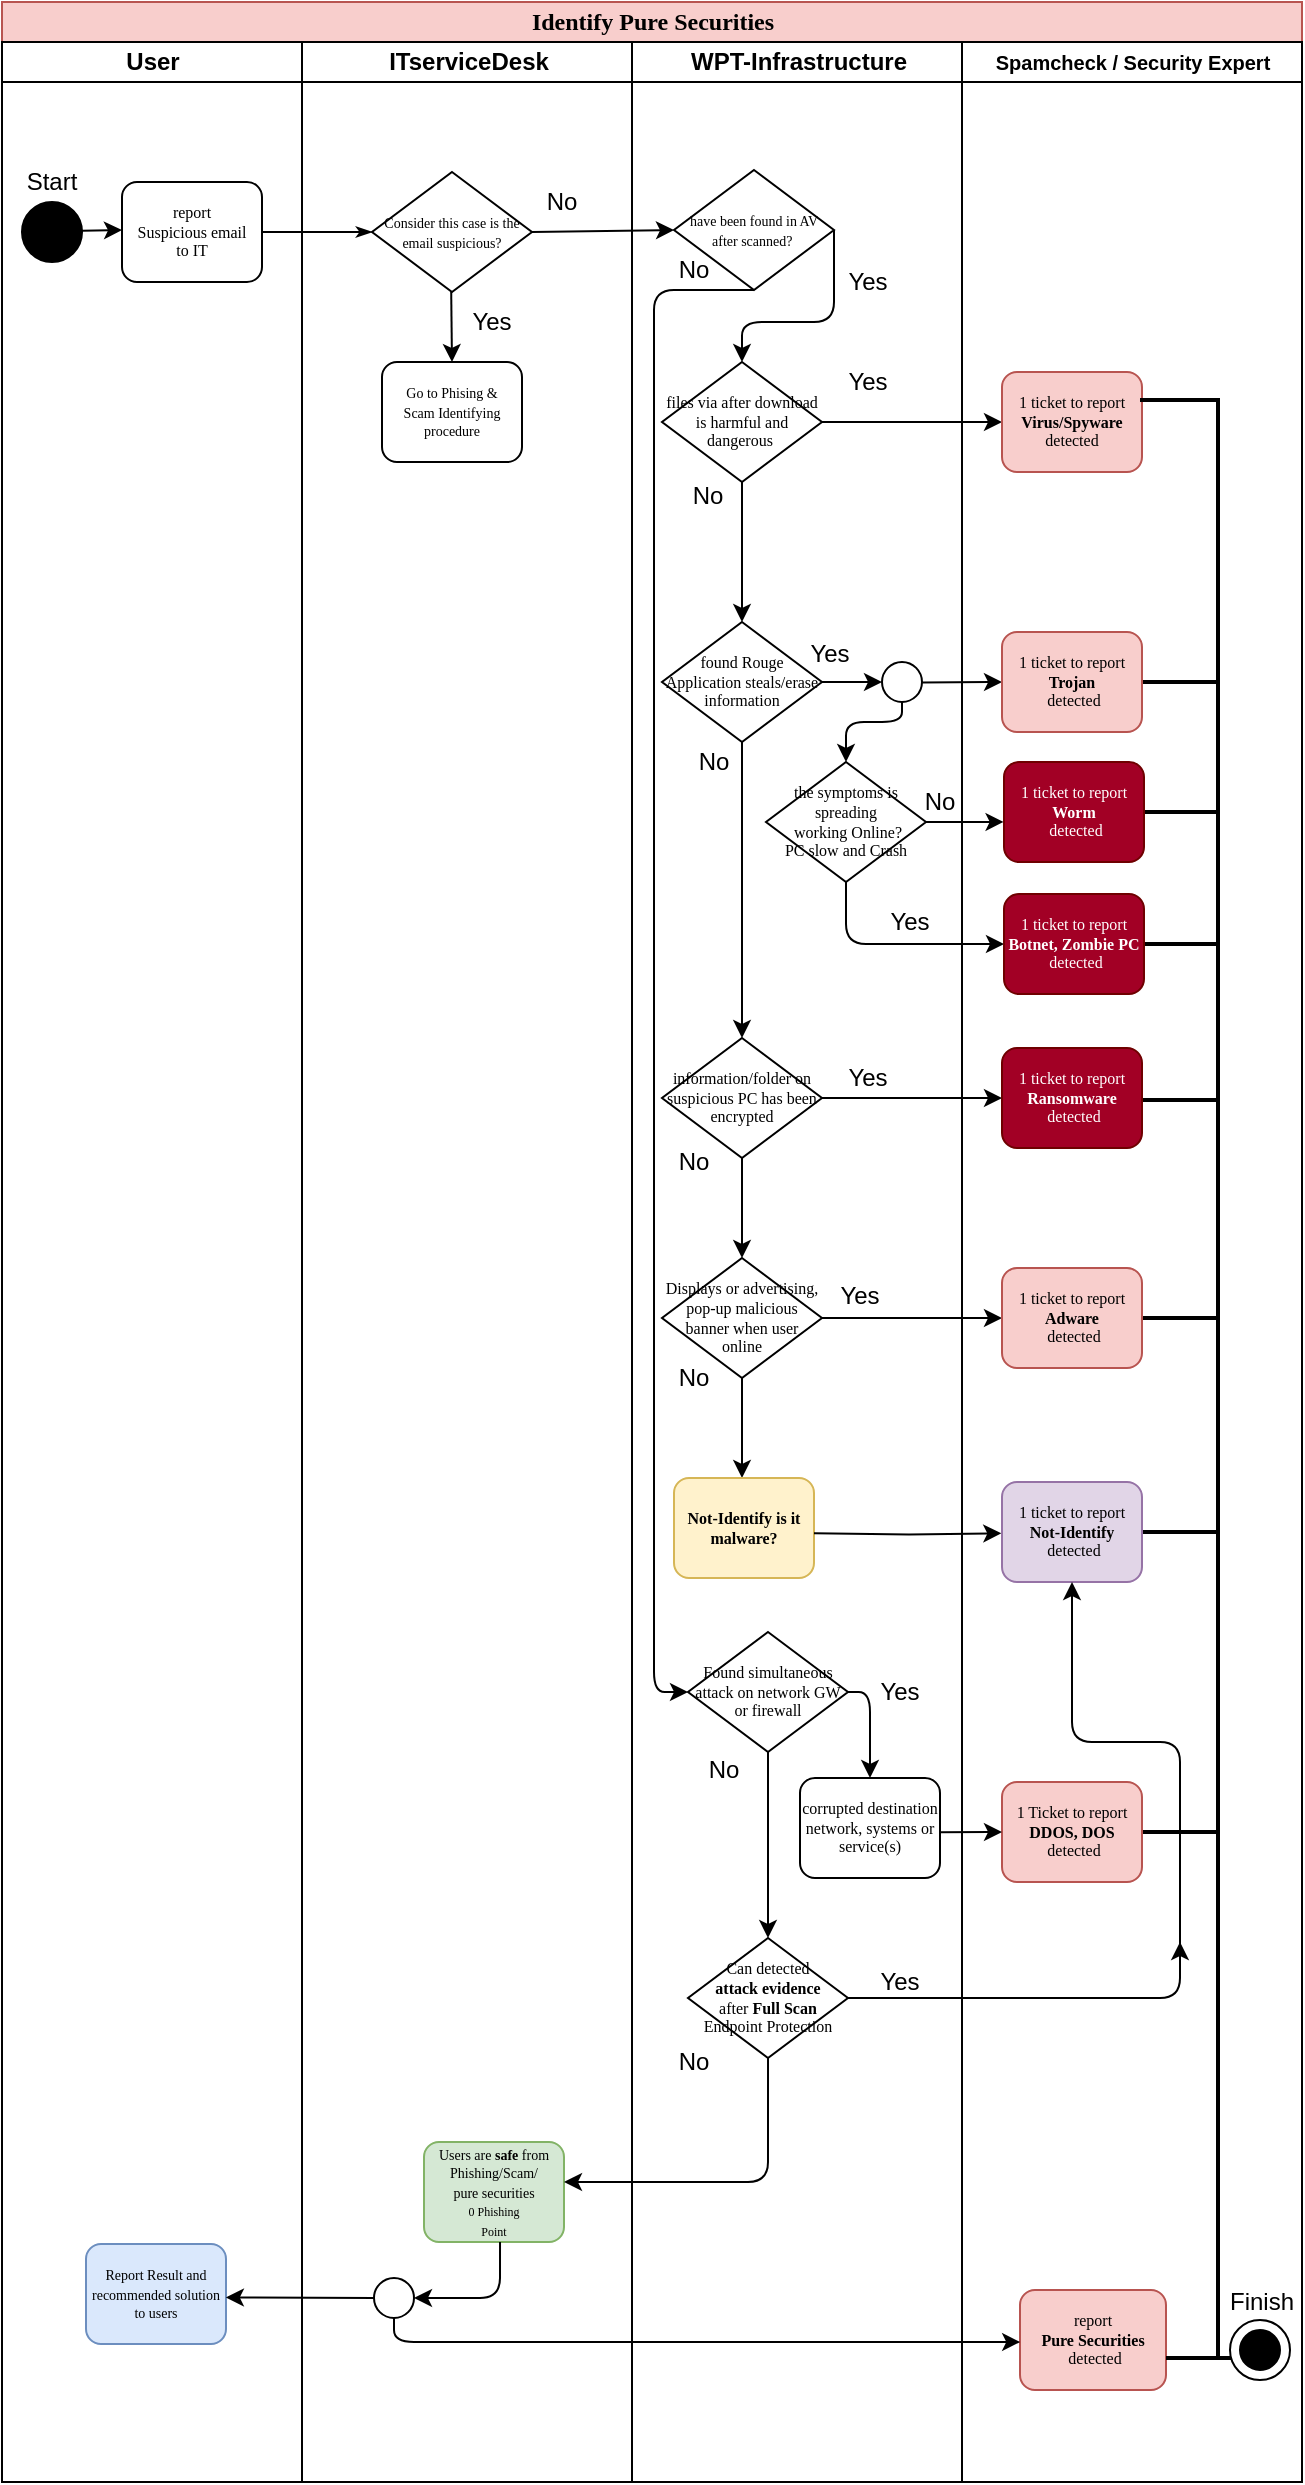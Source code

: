 <mxfile version="14.4.8" type="github">
  <diagram name="Page-1" id="74e2e168-ea6b-b213-b513-2b3c1d86103e">
    <mxGraphModel dx="1037" dy="621" grid="1" gridSize="10" guides="1" tooltips="1" connect="1" arrows="1" fold="1" page="1" pageScale="1" pageWidth="1100" pageHeight="850" background="#ffffff" math="0" shadow="0">
      <root>
        <mxCell id="0" />
        <mxCell id="1" parent="0" />
        <mxCell id="77e6c97f196da883-1" value="&lt;font style=&quot;font-size: 12px&quot;&gt;Identify Pure Securities&lt;/font&gt;" style="swimlane;html=1;childLayout=stackLayout;startSize=20;rounded=0;shadow=0;labelBackgroundColor=none;strokeWidth=1;fontFamily=Verdana;fontSize=8;align=center;fillColor=#f8cecc;strokeColor=#b85450;" parent="1" vertex="1">
          <mxGeometry x="67" y="50" width="650" height="1240" as="geometry" />
        </mxCell>
        <mxCell id="77e6c97f196da883-26" style="edgeStyle=orthogonalEdgeStyle;rounded=1;html=1;labelBackgroundColor=none;startArrow=none;startFill=0;startSize=5;endArrow=classicThin;endFill=1;endSize=5;jettySize=auto;orthogonalLoop=1;strokeWidth=1;fontFamily=Verdana;fontSize=8;entryX=0;entryY=0.5;entryDx=0;entryDy=0;" parent="77e6c97f196da883-1" source="77e6c97f196da883-8" target="W1kp0_0xsvQy_MMGJbwP-48" edge="1">
          <mxGeometry relative="1" as="geometry">
            <mxPoint x="190" y="115.083" as="targetPoint" />
          </mxGeometry>
        </mxCell>
        <mxCell id="77e6c97f196da883-2" value="User" style="swimlane;html=1;startSize=20;" parent="77e6c97f196da883-1" vertex="1">
          <mxGeometry y="20" width="150" height="1220" as="geometry">
            <mxRectangle y="20" width="30" height="1040" as="alternateBounds" />
          </mxGeometry>
        </mxCell>
        <mxCell id="77e6c97f196da883-8" value="report&lt;br&gt;Suspicious email&lt;br&gt;to IT" style="rounded=1;whiteSpace=wrap;html=1;shadow=0;labelBackgroundColor=none;strokeWidth=1;fontFamily=Verdana;fontSize=8;align=center;" parent="77e6c97f196da883-2" vertex="1">
          <mxGeometry x="60" y="70" width="70" height="50" as="geometry" />
        </mxCell>
        <mxCell id="MuDciHC5nGFlPHXUYhwh-1" value="" style="ellipse;whiteSpace=wrap;html=1;aspect=fixed;fillColor=#000000;" parent="77e6c97f196da883-2" vertex="1">
          <mxGeometry x="10" y="80" width="30" height="30" as="geometry" />
        </mxCell>
        <mxCell id="MuDciHC5nGFlPHXUYhwh-2" value="" style="endArrow=classic;html=1;" parent="77e6c97f196da883-2" edge="1">
          <mxGeometry width="50" height="50" relative="1" as="geometry">
            <mxPoint x="40" y="94.41" as="sourcePoint" />
            <mxPoint x="60" y="94" as="targetPoint" />
          </mxGeometry>
        </mxCell>
        <mxCell id="MuDciHC5nGFlPHXUYhwh-3" value="Start" style="text;html=1;strokeColor=none;fillColor=none;align=center;verticalAlign=middle;whiteSpace=wrap;rounded=0;" parent="77e6c97f196da883-2" vertex="1">
          <mxGeometry x="5" y="60" width="40" height="20" as="geometry" />
        </mxCell>
        <mxCell id="W1kp0_0xsvQy_MMGJbwP-178" value="&lt;span style=&quot;font-size: 7px&quot;&gt;Report Result and recommended solution to users&lt;/span&gt;" style="rounded=1;whiteSpace=wrap;html=1;shadow=0;labelBackgroundColor=none;strokeWidth=1;fontFamily=Verdana;fontSize=8;align=center;fillColor=#dae8fc;strokeColor=#6c8ebf;" parent="77e6c97f196da883-2" vertex="1">
          <mxGeometry x="42" y="1101" width="70" height="50" as="geometry" />
        </mxCell>
        <mxCell id="77e6c97f196da883-3" value="ITserviceDesk" style="swimlane;html=1;startSize=20;" parent="77e6c97f196da883-1" vertex="1">
          <mxGeometry x="150" y="20" width="165" height="1220" as="geometry">
            <mxRectangle x="150" y="20" width="150" height="1040" as="alternateBounds" />
          </mxGeometry>
        </mxCell>
        <mxCell id="W1kp0_0xsvQy_MMGJbwP-20" value="&lt;span style=&quot;font-size: 7px&quot;&gt;Users are&lt;b&gt; safe &lt;/b&gt;from Phishing/Scam/&lt;br&gt;pure securities&lt;br&gt;&lt;/span&gt;&lt;font style=&quot;font-size: 6px&quot;&gt;0 Phishing&lt;br&gt;Point&lt;/font&gt;&lt;span style=&quot;font-size: 7px&quot;&gt;&lt;br&gt;&lt;/span&gt;" style="rounded=1;whiteSpace=wrap;html=1;shadow=0;labelBackgroundColor=none;strokeWidth=1;fontFamily=Verdana;fontSize=8;align=center;fillColor=#d5e8d4;strokeColor=#82b366;" parent="77e6c97f196da883-3" vertex="1">
          <mxGeometry x="61" y="1050" width="70" height="50" as="geometry" />
        </mxCell>
        <mxCell id="W1kp0_0xsvQy_MMGJbwP-48" value="&lt;span style=&quot;font-size: 7px&quot;&gt;Consider this case is the email suspicious?&lt;/span&gt;" style="rhombus;whiteSpace=wrap;html=1;rounded=0;shadow=0;labelBackgroundColor=none;strokeWidth=1;fontFamily=Verdana;fontSize=8;align=center;" parent="77e6c97f196da883-3" vertex="1">
          <mxGeometry x="35" y="65" width="80" height="60" as="geometry" />
        </mxCell>
        <mxCell id="W1kp0_0xsvQy_MMGJbwP-51" value="" style="endArrow=classic;html=1;" parent="77e6c97f196da883-3" edge="1">
          <mxGeometry width="50" height="50" relative="1" as="geometry">
            <mxPoint x="74.6" y="125" as="sourcePoint" />
            <mxPoint x="75" y="160" as="targetPoint" />
          </mxGeometry>
        </mxCell>
        <mxCell id="W1kp0_0xsvQy_MMGJbwP-52" value="Yes" style="text;html=1;strokeColor=none;fillColor=none;align=center;verticalAlign=middle;whiteSpace=wrap;rounded=0;" parent="77e6c97f196da883-3" vertex="1">
          <mxGeometry x="75" y="130" width="40" height="20" as="geometry" />
        </mxCell>
        <mxCell id="W1kp0_0xsvQy_MMGJbwP-53" value="No" style="text;html=1;strokeColor=none;fillColor=none;align=center;verticalAlign=middle;whiteSpace=wrap;rounded=0;" parent="77e6c97f196da883-3" vertex="1">
          <mxGeometry x="110" y="70" width="40" height="20" as="geometry" />
        </mxCell>
        <mxCell id="W1kp0_0xsvQy_MMGJbwP-171" value="" style="ellipse;whiteSpace=wrap;html=1;aspect=fixed;fillColor=#FFFFFF;" parent="77e6c97f196da883-3" vertex="1">
          <mxGeometry x="36" y="1118" width="20" height="20" as="geometry" />
        </mxCell>
        <mxCell id="W1kp0_0xsvQy_MMGJbwP-177" value="" style="edgeStyle=segmentEdgeStyle;endArrow=classic;html=1;exitX=0.543;exitY=1;exitDx=0;exitDy=0;exitPerimeter=0;entryX=1;entryY=0.5;entryDx=0;entryDy=0;" parent="77e6c97f196da883-3" source="W1kp0_0xsvQy_MMGJbwP-20" target="W1kp0_0xsvQy_MMGJbwP-171" edge="1">
          <mxGeometry width="50" height="50" relative="1" as="geometry">
            <mxPoint x="49" y="1150" as="sourcePoint" />
            <mxPoint x="19" y="1170" as="targetPoint" />
            <Array as="points">
              <mxPoint x="99" y="1128" />
            </Array>
          </mxGeometry>
        </mxCell>
        <mxCell id="pDlfEpLdtbgoOQwJVBER-2" value="&lt;span style=&quot;font-size: 7px&quot;&gt;Go to Phising &amp;amp; Scam&amp;nbsp;Identifying procedure&lt;/span&gt;" style="rounded=1;whiteSpace=wrap;html=1;shadow=0;labelBackgroundColor=none;strokeWidth=1;fontFamily=Verdana;fontSize=8;align=center;" vertex="1" parent="77e6c97f196da883-3">
          <mxGeometry x="40" y="160" width="70" height="50" as="geometry" />
        </mxCell>
        <mxCell id="W1kp0_0xsvQy_MMGJbwP-57" value="" style="endArrow=classic;html=1;exitX=1;exitY=0.5;exitDx=0;exitDy=0;entryX=0;entryY=0.5;entryDx=0;entryDy=0;" parent="77e6c97f196da883-1" source="W1kp0_0xsvQy_MMGJbwP-48" target="W1kp0_0xsvQy_MMGJbwP-58" edge="1">
          <mxGeometry width="50" height="50" relative="1" as="geometry">
            <mxPoint x="251" y="150" as="sourcePoint" />
            <mxPoint x="321" y="114" as="targetPoint" />
          </mxGeometry>
        </mxCell>
        <mxCell id="W1kp0_0xsvQy_MMGJbwP-92" value="" style="edgeStyle=orthogonalEdgeStyle;rounded=0;orthogonalLoop=1;jettySize=auto;html=1;entryX=0;entryY=0.5;entryDx=0;entryDy=0;" parent="77e6c97f196da883-1" source="W1kp0_0xsvQy_MMGJbwP-89" target="W1kp0_0xsvQy_MMGJbwP-117" edge="1">
          <mxGeometry relative="1" as="geometry">
            <mxPoint x="481" y="658" as="targetPoint" />
          </mxGeometry>
        </mxCell>
        <mxCell id="IIC65LZzhOmQtka3oOP7-2" value="WPT-Infrastructure" style="swimlane;html=1;startSize=20;" parent="77e6c97f196da883-1" vertex="1">
          <mxGeometry x="315" y="20" width="165" height="1220" as="geometry">
            <mxRectangle x="300" y="20" width="150" height="1040" as="alternateBounds" />
          </mxGeometry>
        </mxCell>
        <mxCell id="W1kp0_0xsvQy_MMGJbwP-58" value="&lt;span style=&quot;font-size: 7px&quot;&gt;have been found in AV after scanned?&amp;nbsp;&lt;/span&gt;" style="rhombus;whiteSpace=wrap;html=1;rounded=0;shadow=0;labelBackgroundColor=none;strokeWidth=1;fontFamily=Verdana;fontSize=8;align=center;" parent="IIC65LZzhOmQtka3oOP7-2" vertex="1">
          <mxGeometry x="21" y="64" width="80" height="60" as="geometry" />
        </mxCell>
        <mxCell id="W1kp0_0xsvQy_MMGJbwP-60" value="Yes" style="text;html=1;strokeColor=none;fillColor=none;align=center;verticalAlign=middle;whiteSpace=wrap;rounded=0;" parent="IIC65LZzhOmQtka3oOP7-2" vertex="1">
          <mxGeometry x="98" y="110" width="40" height="20" as="geometry" />
        </mxCell>
        <mxCell id="W1kp0_0xsvQy_MMGJbwP-61" value="files via after download is harmful and dangerous&amp;nbsp;" style="rhombus;whiteSpace=wrap;html=1;rounded=0;shadow=0;labelBackgroundColor=none;strokeWidth=1;fontFamily=Verdana;fontSize=8;align=center;" parent="IIC65LZzhOmQtka3oOP7-2" vertex="1">
          <mxGeometry x="15" y="160" width="80" height="60" as="geometry" />
        </mxCell>
        <mxCell id="W1kp0_0xsvQy_MMGJbwP-73" value="found Rouge Application steals/erase information" style="rhombus;whiteSpace=wrap;html=1;rounded=0;shadow=0;labelBackgroundColor=none;strokeWidth=1;fontFamily=Verdana;fontSize=8;align=center;" parent="IIC65LZzhOmQtka3oOP7-2" vertex="1">
          <mxGeometry x="15" y="290" width="80" height="60" as="geometry" />
        </mxCell>
        <mxCell id="W1kp0_0xsvQy_MMGJbwP-74" value="" style="edgeStyle=orthogonalEdgeStyle;rounded=0;orthogonalLoop=1;jettySize=auto;html=1;" parent="IIC65LZzhOmQtka3oOP7-2" source="W1kp0_0xsvQy_MMGJbwP-61" target="W1kp0_0xsvQy_MMGJbwP-73" edge="1">
          <mxGeometry relative="1" as="geometry" />
        </mxCell>
        <mxCell id="W1kp0_0xsvQy_MMGJbwP-79" value="information/folder on suspicious PC has been encrypted" style="rhombus;whiteSpace=wrap;html=1;rounded=0;shadow=0;labelBackgroundColor=none;strokeWidth=1;fontFamily=Verdana;fontSize=8;align=center;" parent="IIC65LZzhOmQtka3oOP7-2" vertex="1">
          <mxGeometry x="15" y="498" width="80" height="60" as="geometry" />
        </mxCell>
        <mxCell id="W1kp0_0xsvQy_MMGJbwP-83" value="Yes" style="text;html=1;strokeColor=none;fillColor=none;align=center;verticalAlign=middle;whiteSpace=wrap;rounded=0;" parent="IIC65LZzhOmQtka3oOP7-2" vertex="1">
          <mxGeometry x="98" y="160" width="40" height="20" as="geometry" />
        </mxCell>
        <mxCell id="W1kp0_0xsvQy_MMGJbwP-84" value="Yes" style="text;html=1;strokeColor=none;fillColor=none;align=center;verticalAlign=middle;whiteSpace=wrap;rounded=0;" parent="IIC65LZzhOmQtka3oOP7-2" vertex="1">
          <mxGeometry x="79" y="296" width="40" height="20" as="geometry" />
        </mxCell>
        <mxCell id="W1kp0_0xsvQy_MMGJbwP-85" value="No" style="text;html=1;strokeColor=none;fillColor=none;align=center;verticalAlign=middle;whiteSpace=wrap;rounded=0;" parent="IIC65LZzhOmQtka3oOP7-2" vertex="1">
          <mxGeometry x="18" y="217" width="40" height="20" as="geometry" />
        </mxCell>
        <mxCell id="W1kp0_0xsvQy_MMGJbwP-87" value="No" style="text;html=1;strokeColor=none;fillColor=none;align=center;verticalAlign=middle;whiteSpace=wrap;rounded=0;" parent="IIC65LZzhOmQtka3oOP7-2" vertex="1">
          <mxGeometry x="11" y="550" width="40" height="20" as="geometry" />
        </mxCell>
        <mxCell id="W1kp0_0xsvQy_MMGJbwP-88" value="Yes" style="text;html=1;strokeColor=none;fillColor=none;align=center;verticalAlign=middle;whiteSpace=wrap;rounded=0;" parent="IIC65LZzhOmQtka3oOP7-2" vertex="1">
          <mxGeometry x="98" y="508" width="40" height="20" as="geometry" />
        </mxCell>
        <mxCell id="W1kp0_0xsvQy_MMGJbwP-89" value="Displays or advertising, pop-up malicious banner when user online" style="rhombus;whiteSpace=wrap;html=1;rounded=0;shadow=0;labelBackgroundColor=none;strokeWidth=1;fontFamily=Verdana;fontSize=8;align=center;" parent="IIC65LZzhOmQtka3oOP7-2" vertex="1">
          <mxGeometry x="15" y="608" width="80" height="60" as="geometry" />
        </mxCell>
        <mxCell id="W1kp0_0xsvQy_MMGJbwP-90" value="" style="edgeStyle=orthogonalEdgeStyle;rounded=0;orthogonalLoop=1;jettySize=auto;html=1;" parent="IIC65LZzhOmQtka3oOP7-2" source="W1kp0_0xsvQy_MMGJbwP-79" target="W1kp0_0xsvQy_MMGJbwP-89" edge="1">
          <mxGeometry relative="1" as="geometry" />
        </mxCell>
        <mxCell id="W1kp0_0xsvQy_MMGJbwP-94" value="Yes" style="text;html=1;strokeColor=none;fillColor=none;align=center;verticalAlign=middle;whiteSpace=wrap;rounded=0;" parent="IIC65LZzhOmQtka3oOP7-2" vertex="1">
          <mxGeometry x="94" y="617" width="40" height="20" as="geometry" />
        </mxCell>
        <mxCell id="W1kp0_0xsvQy_MMGJbwP-96" value="" style="edgeStyle=orthogonalEdgeStyle;rounded=0;orthogonalLoop=1;jettySize=auto;html=1;" parent="IIC65LZzhOmQtka3oOP7-2" source="W1kp0_0xsvQy_MMGJbwP-89" edge="1">
          <mxGeometry relative="1" as="geometry">
            <mxPoint x="55.0" y="718" as="targetPoint" />
          </mxGeometry>
        </mxCell>
        <mxCell id="W1kp0_0xsvQy_MMGJbwP-100" value="No" style="text;html=1;strokeColor=none;fillColor=none;align=center;verticalAlign=middle;whiteSpace=wrap;rounded=0;" parent="IIC65LZzhOmQtka3oOP7-2" vertex="1">
          <mxGeometry x="11" y="658" width="40" height="20" as="geometry" />
        </mxCell>
        <mxCell id="W1kp0_0xsvQy_MMGJbwP-105" value="" style="edgeStyle=elbowEdgeStyle;elbow=vertical;endArrow=classic;html=1;exitX=1;exitY=0.5;exitDx=0;exitDy=0;entryX=0.5;entryY=0;entryDx=0;entryDy=0;" parent="IIC65LZzhOmQtka3oOP7-2" source="W1kp0_0xsvQy_MMGJbwP-58" target="W1kp0_0xsvQy_MMGJbwP-61" edge="1">
          <mxGeometry width="50" height="50" relative="1" as="geometry">
            <mxPoint x="98" y="95" as="sourcePoint" />
            <mxPoint x="68" y="145" as="targetPoint" />
            <Array as="points">
              <mxPoint x="81" y="140" />
            </Array>
          </mxGeometry>
        </mxCell>
        <mxCell id="W1kp0_0xsvQy_MMGJbwP-110" value="No" style="text;html=1;strokeColor=none;fillColor=none;align=center;verticalAlign=middle;whiteSpace=wrap;rounded=0;" parent="IIC65LZzhOmQtka3oOP7-2" vertex="1">
          <mxGeometry x="11" y="104" width="40" height="20" as="geometry" />
        </mxCell>
        <mxCell id="W1kp0_0xsvQy_MMGJbwP-108" value="Found simultaneous attack on network GW or firewall" style="rhombus;whiteSpace=wrap;html=1;rounded=0;shadow=0;labelBackgroundColor=none;strokeWidth=1;fontFamily=Verdana;fontSize=8;align=center;" parent="IIC65LZzhOmQtka3oOP7-2" vertex="1">
          <mxGeometry x="28" y="795" width="80" height="60" as="geometry" />
        </mxCell>
        <mxCell id="W1kp0_0xsvQy_MMGJbwP-111" value="" style="edgeStyle=elbowEdgeStyle;elbow=horizontal;endArrow=classic;html=1;entryX=0;entryY=0.5;entryDx=0;entryDy=0;exitX=0.5;exitY=1;exitDx=0;exitDy=0;" parent="IIC65LZzhOmQtka3oOP7-2" source="W1kp0_0xsvQy_MMGJbwP-58" target="W1kp0_0xsvQy_MMGJbwP-108" edge="1">
          <mxGeometry width="50" height="50" relative="1" as="geometry">
            <mxPoint x="50" y="130" as="sourcePoint" />
            <mxPoint x="86" y="80" as="targetPoint" />
            <Array as="points">
              <mxPoint x="11" y="460" />
            </Array>
          </mxGeometry>
        </mxCell>
        <mxCell id="W1kp0_0xsvQy_MMGJbwP-113" value="the symptoms is spreading&lt;br&gt;&amp;nbsp;working Online?&lt;br&gt;PC slow and Crash" style="rhombus;whiteSpace=wrap;html=1;rounded=0;shadow=0;labelBackgroundColor=none;strokeWidth=1;fontFamily=Verdana;fontSize=8;align=center;" parent="IIC65LZzhOmQtka3oOP7-2" vertex="1">
          <mxGeometry x="67" y="360" width="80" height="60" as="geometry" />
        </mxCell>
        <mxCell id="W1kp0_0xsvQy_MMGJbwP-114" value="" style="ellipse;whiteSpace=wrap;html=1;aspect=fixed;fillColor=#FFFFFF;" parent="IIC65LZzhOmQtka3oOP7-2" vertex="1">
          <mxGeometry x="125" y="310" width="20" height="20" as="geometry" />
        </mxCell>
        <mxCell id="W1kp0_0xsvQy_MMGJbwP-115" value="" style="endArrow=classic;html=1;entryX=0;entryY=0.5;entryDx=0;entryDy=0;" parent="IIC65LZzhOmQtka3oOP7-2" target="W1kp0_0xsvQy_MMGJbwP-114" edge="1">
          <mxGeometry width="50" height="50" relative="1" as="geometry">
            <mxPoint x="95" y="320" as="sourcePoint" />
            <mxPoint x="145" y="270" as="targetPoint" />
          </mxGeometry>
        </mxCell>
        <mxCell id="W1kp0_0xsvQy_MMGJbwP-120" value="" style="edgeStyle=elbowEdgeStyle;elbow=vertical;endArrow=classic;html=1;exitX=1;exitY=0.5;exitDx=0;exitDy=0;entryX=0.5;entryY=0;entryDx=0;entryDy=0;" parent="IIC65LZzhOmQtka3oOP7-2" target="W1kp0_0xsvQy_MMGJbwP-113" edge="1">
          <mxGeometry width="50" height="50" relative="1" as="geometry">
            <mxPoint x="135" y="330" as="sourcePoint" />
            <mxPoint x="89" y="396" as="targetPoint" />
            <Array as="points">
              <mxPoint x="121" y="340" />
            </Array>
          </mxGeometry>
        </mxCell>
        <mxCell id="W1kp0_0xsvQy_MMGJbwP-123" value="No" style="text;html=1;strokeColor=none;fillColor=none;align=center;verticalAlign=middle;whiteSpace=wrap;rounded=0;" parent="IIC65LZzhOmQtka3oOP7-2" vertex="1">
          <mxGeometry x="134" y="370" width="40" height="20" as="geometry" />
        </mxCell>
        <mxCell id="W1kp0_0xsvQy_MMGJbwP-126" value="Yes" style="text;html=1;strokeColor=none;fillColor=none;align=center;verticalAlign=middle;whiteSpace=wrap;rounded=0;" parent="IIC65LZzhOmQtka3oOP7-2" vertex="1">
          <mxGeometry x="119" y="430" width="40" height="20" as="geometry" />
        </mxCell>
        <mxCell id="W1kp0_0xsvQy_MMGJbwP-129" value="" style="endArrow=classic;html=1;exitX=0.5;exitY=1;exitDx=0;exitDy=0;entryX=0.5;entryY=0;entryDx=0;entryDy=0;" parent="IIC65LZzhOmQtka3oOP7-2" source="W1kp0_0xsvQy_MMGJbwP-73" target="W1kp0_0xsvQy_MMGJbwP-79" edge="1">
          <mxGeometry width="50" height="50" relative="1" as="geometry">
            <mxPoint x="56" y="360" as="sourcePoint" />
            <mxPoint x="86" y="400" as="targetPoint" />
          </mxGeometry>
        </mxCell>
        <mxCell id="W1kp0_0xsvQy_MMGJbwP-130" value="No" style="text;html=1;strokeColor=none;fillColor=none;align=center;verticalAlign=middle;whiteSpace=wrap;rounded=0;" parent="IIC65LZzhOmQtka3oOP7-2" vertex="1">
          <mxGeometry x="21" y="350" width="40" height="20" as="geometry" />
        </mxCell>
        <mxCell id="W1kp0_0xsvQy_MMGJbwP-132" value="&lt;b&gt;Not-Identify is it malware?&lt;/b&gt;" style="rounded=1;whiteSpace=wrap;html=1;shadow=0;labelBackgroundColor=none;strokeWidth=1;fontFamily=Verdana;fontSize=8;align=center;fillColor=#fff2cc;strokeColor=#d6b656;" parent="IIC65LZzhOmQtka3oOP7-2" vertex="1">
          <mxGeometry x="21" y="718" width="70" height="50" as="geometry" />
        </mxCell>
        <mxCell id="W1kp0_0xsvQy_MMGJbwP-134" value="" style="edgeStyle=orthogonalEdgeStyle;rounded=0;orthogonalLoop=1;jettySize=auto;html=1;entryX=-0.005;entryY=0.513;entryDx=0;entryDy=0;entryPerimeter=0;" parent="IIC65LZzhOmQtka3oOP7-2" target="W1kp0_0xsvQy_MMGJbwP-133" edge="1">
          <mxGeometry relative="1" as="geometry">
            <mxPoint x="91" y="745.66" as="sourcePoint" />
            <mxPoint x="192" y="745.66" as="targetPoint" />
          </mxGeometry>
        </mxCell>
        <mxCell id="W1kp0_0xsvQy_MMGJbwP-140" value="corrupted destination network, systems or service(s)" style="rounded=1;whiteSpace=wrap;html=1;shadow=0;labelBackgroundColor=none;strokeWidth=1;fontFamily=Verdana;fontSize=8;align=center;" parent="IIC65LZzhOmQtka3oOP7-2" vertex="1">
          <mxGeometry x="84" y="868" width="70" height="50" as="geometry" />
        </mxCell>
        <mxCell id="W1kp0_0xsvQy_MMGJbwP-142" value="" style="edgeStyle=segmentEdgeStyle;endArrow=classic;html=1;exitX=0.995;exitY=0.5;exitDx=0;exitDy=0;exitPerimeter=0;entryX=0.5;entryY=0;entryDx=0;entryDy=0;" parent="IIC65LZzhOmQtka3oOP7-2" source="W1kp0_0xsvQy_MMGJbwP-108" target="W1kp0_0xsvQy_MMGJbwP-140" edge="1">
          <mxGeometry width="50" height="50" relative="1" as="geometry">
            <mxPoint x="108" y="820" as="sourcePoint" />
            <mxPoint x="158" y="770" as="targetPoint" />
          </mxGeometry>
        </mxCell>
        <mxCell id="W1kp0_0xsvQy_MMGJbwP-147" value="Yes" style="text;html=1;strokeColor=none;fillColor=none;align=center;verticalAlign=middle;whiteSpace=wrap;rounded=0;" parent="IIC65LZzhOmQtka3oOP7-2" vertex="1">
          <mxGeometry x="114" y="815" width="40" height="20" as="geometry" />
        </mxCell>
        <mxCell id="W1kp0_0xsvQy_MMGJbwP-148" value="No" style="text;html=1;strokeColor=none;fillColor=none;align=center;verticalAlign=middle;whiteSpace=wrap;rounded=0;" parent="IIC65LZzhOmQtka3oOP7-2" vertex="1">
          <mxGeometry x="26" y="854" width="40" height="20" as="geometry" />
        </mxCell>
        <mxCell id="W1kp0_0xsvQy_MMGJbwP-169" value="" style="edgeStyle=segmentEdgeStyle;endArrow=classic;html=1;exitX=1;exitY=0.5;exitDx=0;exitDy=0;" parent="IIC65LZzhOmQtka3oOP7-2" source="W1kp0_0xsvQy_MMGJbwP-145" edge="1">
          <mxGeometry width="50" height="50" relative="1" as="geometry">
            <mxPoint x="108" y="980" as="sourcePoint" />
            <mxPoint x="274" y="950" as="targetPoint" />
            <Array as="points">
              <mxPoint x="274" y="978" />
              <mxPoint x="274" y="950" />
            </Array>
          </mxGeometry>
        </mxCell>
        <mxCell id="W1kp0_0xsvQy_MMGJbwP-170" value="Yes" style="text;html=1;strokeColor=none;fillColor=none;align=center;verticalAlign=middle;whiteSpace=wrap;rounded=0;" parent="IIC65LZzhOmQtka3oOP7-2" vertex="1">
          <mxGeometry x="114" y="960" width="40" height="20" as="geometry" />
        </mxCell>
        <mxCell id="W1kp0_0xsvQy_MMGJbwP-150" value="No" style="text;html=1;strokeColor=none;fillColor=none;align=center;verticalAlign=middle;whiteSpace=wrap;rounded=0;" parent="IIC65LZzhOmQtka3oOP7-2" vertex="1">
          <mxGeometry x="11" y="1000" width="40" height="20" as="geometry" />
        </mxCell>
        <mxCell id="W1kp0_0xsvQy_MMGJbwP-181" value="" style="edgeStyle=segmentEdgeStyle;endArrow=classic;html=1;exitX=0.543;exitY=1;exitDx=0;exitDy=0;exitPerimeter=0;" parent="IIC65LZzhOmQtka3oOP7-2" edge="1">
          <mxGeometry width="50" height="50" relative="1" as="geometry">
            <mxPoint x="68.01" y="1008" as="sourcePoint" />
            <mxPoint x="-34" y="1070" as="targetPoint" />
            <Array as="points">
              <mxPoint x="68" y="1070" />
              <mxPoint x="-34" y="1070" />
            </Array>
          </mxGeometry>
        </mxCell>
        <mxCell id="W1kp0_0xsvQy_MMGJbwP-116" value="" style="endArrow=classic;html=1;entryX=0;entryY=0.5;entryDx=0;entryDy=0;exitX=1.003;exitY=0.511;exitDx=0;exitDy=0;exitPerimeter=0;" parent="77e6c97f196da883-1" source="W1kp0_0xsvQy_MMGJbwP-114" target="W1kp0_0xsvQy_MMGJbwP-75" edge="1">
          <mxGeometry width="50" height="50" relative="1" as="geometry">
            <mxPoint x="451" y="340" as="sourcePoint" />
            <mxPoint x="455.0" y="339.88" as="targetPoint" />
          </mxGeometry>
        </mxCell>
        <mxCell id="W1kp0_0xsvQy_MMGJbwP-64" value="" style="edgeStyle=orthogonalEdgeStyle;rounded=0;orthogonalLoop=1;jettySize=auto;html=1;entryX=0;entryY=0.5;entryDx=0;entryDy=0;" parent="77e6c97f196da883-1" source="W1kp0_0xsvQy_MMGJbwP-61" target="W1kp0_0xsvQy_MMGJbwP-71" edge="1">
          <mxGeometry relative="1" as="geometry">
            <mxPoint x="481" y="210" as="targetPoint" />
          </mxGeometry>
        </mxCell>
        <mxCell id="W1kp0_0xsvQy_MMGJbwP-128" value="" style="edgeStyle=segmentEdgeStyle;endArrow=classic;html=1;entryX=0;entryY=0.5;entryDx=0;entryDy=0;exitX=0.5;exitY=1;exitDx=0;exitDy=0;" parent="77e6c97f196da883-1" source="W1kp0_0xsvQy_MMGJbwP-113" edge="1">
          <mxGeometry width="50" height="50" relative="1" as="geometry">
            <mxPoint x="412" y="440" as="sourcePoint" />
            <mxPoint x="501" y="471" as="targetPoint" />
            <Array as="points">
              <mxPoint x="422" y="471" />
            </Array>
          </mxGeometry>
        </mxCell>
        <mxCell id="W1kp0_0xsvQy_MMGJbwP-81" value="" style="edgeStyle=orthogonalEdgeStyle;rounded=0;orthogonalLoop=1;jettySize=auto;html=1;entryX=0;entryY=0.5;entryDx=0;entryDy=0;exitX=1;exitY=0.5;exitDx=0;exitDy=0;" parent="77e6c97f196da883-1" source="W1kp0_0xsvQy_MMGJbwP-79" target="W1kp0_0xsvQy_MMGJbwP-82" edge="1">
          <mxGeometry relative="1" as="geometry">
            <mxPoint x="406" y="547.66" as="sourcePoint" />
            <mxPoint x="486" y="547.66" as="targetPoint" />
          </mxGeometry>
        </mxCell>
        <mxCell id="W1kp0_0xsvQy_MMGJbwP-119" value="" style="endArrow=classic;html=1;exitX=1;exitY=0.5;exitDx=0;exitDy=0;entryX=-0.003;entryY=0.599;entryDx=0;entryDy=0;entryPerimeter=0;" parent="77e6c97f196da883-1" source="W1kp0_0xsvQy_MMGJbwP-113" target="W1kp0_0xsvQy_MMGJbwP-118" edge="1">
          <mxGeometry width="50" height="50" relative="1" as="geometry">
            <mxPoint x="481" y="410" as="sourcePoint" />
            <mxPoint x="500" y="410" as="targetPoint" />
          </mxGeometry>
        </mxCell>
        <mxCell id="W1kp0_0xsvQy_MMGJbwP-66" value="&lt;font style=&quot;font-size: 10px&quot;&gt;Spamcheck / Security Expert&lt;/font&gt;" style="swimlane;html=1;startSize=20;" parent="77e6c97f196da883-1" vertex="1">
          <mxGeometry x="480" y="20" width="170" height="1220" as="geometry">
            <mxRectangle x="300" y="20" width="150" height="800" as="alternateBounds" />
          </mxGeometry>
        </mxCell>
        <mxCell id="W1kp0_0xsvQy_MMGJbwP-196" value="" style="line;strokeWidth=2;html=1;fillColor=#000000;" parent="W1kp0_0xsvQy_MMGJbwP-66" vertex="1">
          <mxGeometry x="89" y="890" width="40" height="10" as="geometry" />
        </mxCell>
        <mxCell id="W1kp0_0xsvQy_MMGJbwP-195" value="" style="line;strokeWidth=2;html=1;fillColor=#000000;" parent="W1kp0_0xsvQy_MMGJbwP-66" vertex="1">
          <mxGeometry x="89" y="740" width="40" height="10" as="geometry" />
        </mxCell>
        <mxCell id="W1kp0_0xsvQy_MMGJbwP-194" value="" style="line;strokeWidth=2;html=1;fillColor=#000000;" parent="W1kp0_0xsvQy_MMGJbwP-66" vertex="1">
          <mxGeometry x="89" y="633" width="40" height="10" as="geometry" />
        </mxCell>
        <mxCell id="W1kp0_0xsvQy_MMGJbwP-193" value="" style="line;strokeWidth=2;html=1;fillColor=#000000;" parent="W1kp0_0xsvQy_MMGJbwP-66" vertex="1">
          <mxGeometry x="88" y="524" width="40" height="10" as="geometry" />
        </mxCell>
        <mxCell id="W1kp0_0xsvQy_MMGJbwP-192" value="" style="line;strokeWidth=2;html=1;fillColor=#000000;" parent="W1kp0_0xsvQy_MMGJbwP-66" vertex="1">
          <mxGeometry x="88" y="446" width="40" height="10" as="geometry" />
        </mxCell>
        <mxCell id="W1kp0_0xsvQy_MMGJbwP-191" value="" style="line;strokeWidth=2;html=1;fillColor=#000000;" parent="W1kp0_0xsvQy_MMGJbwP-66" vertex="1">
          <mxGeometry x="89" y="380" width="40" height="10" as="geometry" />
        </mxCell>
        <mxCell id="W1kp0_0xsvQy_MMGJbwP-190" value="" style="line;strokeWidth=2;html=1;fillColor=#000000;" parent="W1kp0_0xsvQy_MMGJbwP-66" vertex="1">
          <mxGeometry x="89" y="315" width="40" height="10" as="geometry" />
        </mxCell>
        <mxCell id="W1kp0_0xsvQy_MMGJbwP-75" value="1 ticket to report &lt;br&gt;&lt;b&gt;Trojan&lt;br&gt;&lt;/b&gt;&amp;nbsp;detected" style="rounded=1;whiteSpace=wrap;html=1;shadow=0;labelBackgroundColor=none;strokeWidth=1;fontFamily=Verdana;fontSize=8;align=center;fillColor=#f8cecc;strokeColor=#b85450;" parent="W1kp0_0xsvQy_MMGJbwP-66" vertex="1">
          <mxGeometry x="20" y="295" width="70" height="50" as="geometry" />
        </mxCell>
        <mxCell id="W1kp0_0xsvQy_MMGJbwP-82" value="1 ticket to report &lt;br&gt;&lt;b&gt;Ransomware&lt;br&gt;&lt;/b&gt;&amp;nbsp;detected" style="rounded=1;whiteSpace=wrap;html=1;shadow=0;labelBackgroundColor=none;strokeWidth=1;fontFamily=Verdana;fontSize=8;align=center;fillColor=#a20025;strokeColor=#6F0000;fontColor=#ffffff;" parent="W1kp0_0xsvQy_MMGJbwP-66" vertex="1">
          <mxGeometry x="20" y="503" width="70" height="50" as="geometry" />
        </mxCell>
        <mxCell id="W1kp0_0xsvQy_MMGJbwP-118" value="1 ticket to report &lt;br&gt;&lt;b&gt;Worm&lt;br&gt;&lt;/b&gt;&amp;nbsp;detected" style="rounded=1;whiteSpace=wrap;html=1;shadow=0;labelBackgroundColor=none;strokeWidth=1;fontFamily=Verdana;fontSize=8;align=center;fillColor=#a20025;strokeColor=#6F0000;fontColor=#ffffff;" parent="W1kp0_0xsvQy_MMGJbwP-66" vertex="1">
          <mxGeometry x="21" y="360" width="70" height="50" as="geometry" />
        </mxCell>
        <mxCell id="W1kp0_0xsvQy_MMGJbwP-127" value="1 ticket to report &lt;br&gt;&lt;b&gt;Botnet, Zombie PC&lt;br&gt;&lt;/b&gt;&amp;nbsp;detected" style="rounded=1;whiteSpace=wrap;html=1;shadow=0;labelBackgroundColor=none;strokeWidth=1;fontFamily=Verdana;fontSize=8;align=center;fillColor=#a20025;strokeColor=#6F0000;fontColor=#ffffff;" parent="W1kp0_0xsvQy_MMGJbwP-66" vertex="1">
          <mxGeometry x="21" y="426" width="70" height="50" as="geometry" />
        </mxCell>
        <mxCell id="W1kp0_0xsvQy_MMGJbwP-117" value="1 ticket to report&lt;br&gt;&lt;b&gt;Adware&lt;br&gt;&lt;/b&gt;&amp;nbsp;detected" style="rounded=1;whiteSpace=wrap;html=1;shadow=0;labelBackgroundColor=none;strokeWidth=1;fontFamily=Verdana;fontSize=8;align=center;fillColor=#f8cecc;strokeColor=#b85450;" parent="W1kp0_0xsvQy_MMGJbwP-66" vertex="1">
          <mxGeometry x="20" y="613" width="70" height="50" as="geometry" />
        </mxCell>
        <mxCell id="W1kp0_0xsvQy_MMGJbwP-133" value="1 ticket to report&lt;br&gt;&lt;b&gt;Not-Identify&lt;br&gt;&lt;/b&gt;&amp;nbsp;detected" style="rounded=1;whiteSpace=wrap;html=1;shadow=0;labelBackgroundColor=none;strokeWidth=1;fontFamily=Verdana;fontSize=8;align=center;fillColor=#e1d5e7;strokeColor=#9673a6;" parent="W1kp0_0xsvQy_MMGJbwP-66" vertex="1">
          <mxGeometry x="20" y="720" width="70" height="50" as="geometry" />
        </mxCell>
        <mxCell id="W1kp0_0xsvQy_MMGJbwP-141" value="1 Ticket to report&lt;br&gt;&lt;b&gt;DDOS, DOS&lt;br&gt;&lt;/b&gt;&amp;nbsp;detected" style="rounded=1;whiteSpace=wrap;html=1;shadow=0;labelBackgroundColor=none;strokeWidth=1;fontFamily=Verdana;fontSize=8;align=center;fillColor=#f8cecc;strokeColor=#b85450;" parent="W1kp0_0xsvQy_MMGJbwP-66" vertex="1">
          <mxGeometry x="20" y="870" width="70" height="50" as="geometry" />
        </mxCell>
        <mxCell id="W1kp0_0xsvQy_MMGJbwP-144" value="" style="endArrow=classic;html=1;exitX=0.996;exitY=0.542;exitDx=0;exitDy=0;exitPerimeter=0;" parent="W1kp0_0xsvQy_MMGJbwP-66" source="W1kp0_0xsvQy_MMGJbwP-140" edge="1">
          <mxGeometry width="50" height="50" relative="1" as="geometry">
            <mxPoint y="895" as="sourcePoint" />
            <mxPoint x="20" y="895" as="targetPoint" />
          </mxGeometry>
        </mxCell>
        <mxCell id="W1kp0_0xsvQy_MMGJbwP-168" value="Finish" style="text;html=1;strokeColor=none;fillColor=none;align=center;verticalAlign=middle;whiteSpace=wrap;rounded=0;" parent="W1kp0_0xsvQy_MMGJbwP-66" vertex="1">
          <mxGeometry x="130" y="1120" width="40" height="20" as="geometry" />
        </mxCell>
        <mxCell id="W1kp0_0xsvQy_MMGJbwP-176" value="report&lt;br&gt;&lt;b&gt;Pure Securities&lt;br&gt;&lt;/b&gt;&amp;nbsp;detected" style="rounded=1;whiteSpace=wrap;html=1;shadow=0;labelBackgroundColor=none;strokeWidth=1;fontFamily=Verdana;fontSize=8;align=center;fillColor=#f8cecc;strokeColor=#b85450;" parent="W1kp0_0xsvQy_MMGJbwP-66" vertex="1">
          <mxGeometry x="29" y="1124" width="73" height="50" as="geometry" />
        </mxCell>
        <mxCell id="W1kp0_0xsvQy_MMGJbwP-182" value="" style="line;strokeWidth=2;direction=south;html=1;fillColor=#000000;" parent="W1kp0_0xsvQy_MMGJbwP-66" vertex="1">
          <mxGeometry x="123" y="179" width="10" height="980" as="geometry" />
        </mxCell>
        <mxCell id="W1kp0_0xsvQy_MMGJbwP-188" value="" style="line;strokeWidth=2;html=1;fillColor=#000000;" parent="W1kp0_0xsvQy_MMGJbwP-66" vertex="1">
          <mxGeometry x="102" y="1153" width="38" height="10" as="geometry" />
        </mxCell>
        <mxCell id="W1kp0_0xsvQy_MMGJbwP-183" value="" style="group" parent="W1kp0_0xsvQy_MMGJbwP-66" vertex="1" connectable="0">
          <mxGeometry x="134" y="1139" width="30" height="30" as="geometry" />
        </mxCell>
        <mxCell id="W1kp0_0xsvQy_MMGJbwP-155" value="" style="ellipse;whiteSpace=wrap;html=1;aspect=fixed;fillColor=#FFFFFF;" parent="W1kp0_0xsvQy_MMGJbwP-183" vertex="1">
          <mxGeometry width="30" height="30" as="geometry" />
        </mxCell>
        <mxCell id="W1kp0_0xsvQy_MMGJbwP-167" value="" style="ellipse;whiteSpace=wrap;html=1;aspect=fixed;fillColor=#000000;" parent="W1kp0_0xsvQy_MMGJbwP-183" vertex="1">
          <mxGeometry x="5" y="5" width="20" height="20" as="geometry" />
        </mxCell>
        <mxCell id="W1kp0_0xsvQy_MMGJbwP-71" value="1 ticket to report &lt;b&gt;Virus/Spyware&lt;/b&gt; detected" style="rounded=1;whiteSpace=wrap;html=1;shadow=0;labelBackgroundColor=none;strokeWidth=1;fontFamily=Verdana;fontSize=8;align=center;fillColor=#f8cecc;strokeColor=#b85450;" parent="W1kp0_0xsvQy_MMGJbwP-66" vertex="1">
          <mxGeometry x="20" y="165" width="70" height="50" as="geometry" />
        </mxCell>
        <mxCell id="W1kp0_0xsvQy_MMGJbwP-179" value="" style="endArrow=classic;html=1;entryX=0.999;entryY=0.534;entryDx=0;entryDy=0;exitX=0;exitY=0.5;exitDx=0;exitDy=0;entryPerimeter=0;" parent="77e6c97f196da883-1" source="W1kp0_0xsvQy_MMGJbwP-171" target="W1kp0_0xsvQy_MMGJbwP-178" edge="1">
          <mxGeometry width="50" height="50" relative="1" as="geometry">
            <mxPoint x="139" y="1090" as="sourcePoint" />
            <mxPoint x="189" y="1040" as="targetPoint" />
          </mxGeometry>
        </mxCell>
        <mxCell id="W1kp0_0xsvQy_MMGJbwP-180" value="" style="edgeStyle=segmentEdgeStyle;endArrow=classic;html=1;exitX=0.5;exitY=1;exitDx=0;exitDy=0;entryX=0.001;entryY=0.52;entryDx=0;entryDy=0;entryPerimeter=0;" parent="77e6c97f196da883-1" source="W1kp0_0xsvQy_MMGJbwP-171" target="W1kp0_0xsvQy_MMGJbwP-176" edge="1">
          <mxGeometry width="50" height="50" relative="1" as="geometry">
            <mxPoint x="215" y="1188" as="sourcePoint" />
            <mxPoint x="509" y="1180" as="targetPoint" />
            <Array as="points">
              <mxPoint x="196" y="1170" />
              <mxPoint x="509" y="1170" />
            </Array>
          </mxGeometry>
        </mxCell>
        <mxCell id="W1kp0_0xsvQy_MMGJbwP-189" value="" style="line;strokeWidth=2;html=1;fillColor=#000000;" parent="1" vertex="1">
          <mxGeometry x="636" y="244" width="40" height="10" as="geometry" />
        </mxCell>
        <mxCell id="W1kp0_0xsvQy_MMGJbwP-145" value="Can detected&lt;b&gt; attack&amp;nbsp;evidence&lt;/b&gt;&lt;br&gt;after&lt;b&gt; Full Scan&lt;/b&gt;&lt;br&gt;Endpoint Protection" style="rhombus;whiteSpace=wrap;html=1;rounded=0;shadow=0;labelBackgroundColor=none;strokeWidth=1;fontFamily=Verdana;fontSize=8;align=center;" parent="1" vertex="1">
          <mxGeometry x="410" y="1018" width="80" height="60" as="geometry" />
        </mxCell>
        <mxCell id="W1kp0_0xsvQy_MMGJbwP-146" value="" style="edgeStyle=orthogonalEdgeStyle;rounded=0;orthogonalLoop=1;jettySize=auto;html=1;" parent="1" source="W1kp0_0xsvQy_MMGJbwP-108" target="W1kp0_0xsvQy_MMGJbwP-145" edge="1">
          <mxGeometry relative="1" as="geometry" />
        </mxCell>
        <mxCell id="W1kp0_0xsvQy_MMGJbwP-152" value="" style="edgeStyle=elbowEdgeStyle;elbow=vertical;endArrow=classic;html=1;entryX=0.5;entryY=1;entryDx=0;entryDy=0;" parent="1" target="W1kp0_0xsvQy_MMGJbwP-133" edge="1">
          <mxGeometry width="50" height="50" relative="1" as="geometry">
            <mxPoint x="656" y="1030.039" as="sourcePoint" />
            <mxPoint x="976" y="930" as="targetPoint" />
            <Array as="points">
              <mxPoint x="636" y="920" />
              <mxPoint x="646" y="910" />
            </Array>
          </mxGeometry>
        </mxCell>
      </root>
    </mxGraphModel>
  </diagram>
</mxfile>
